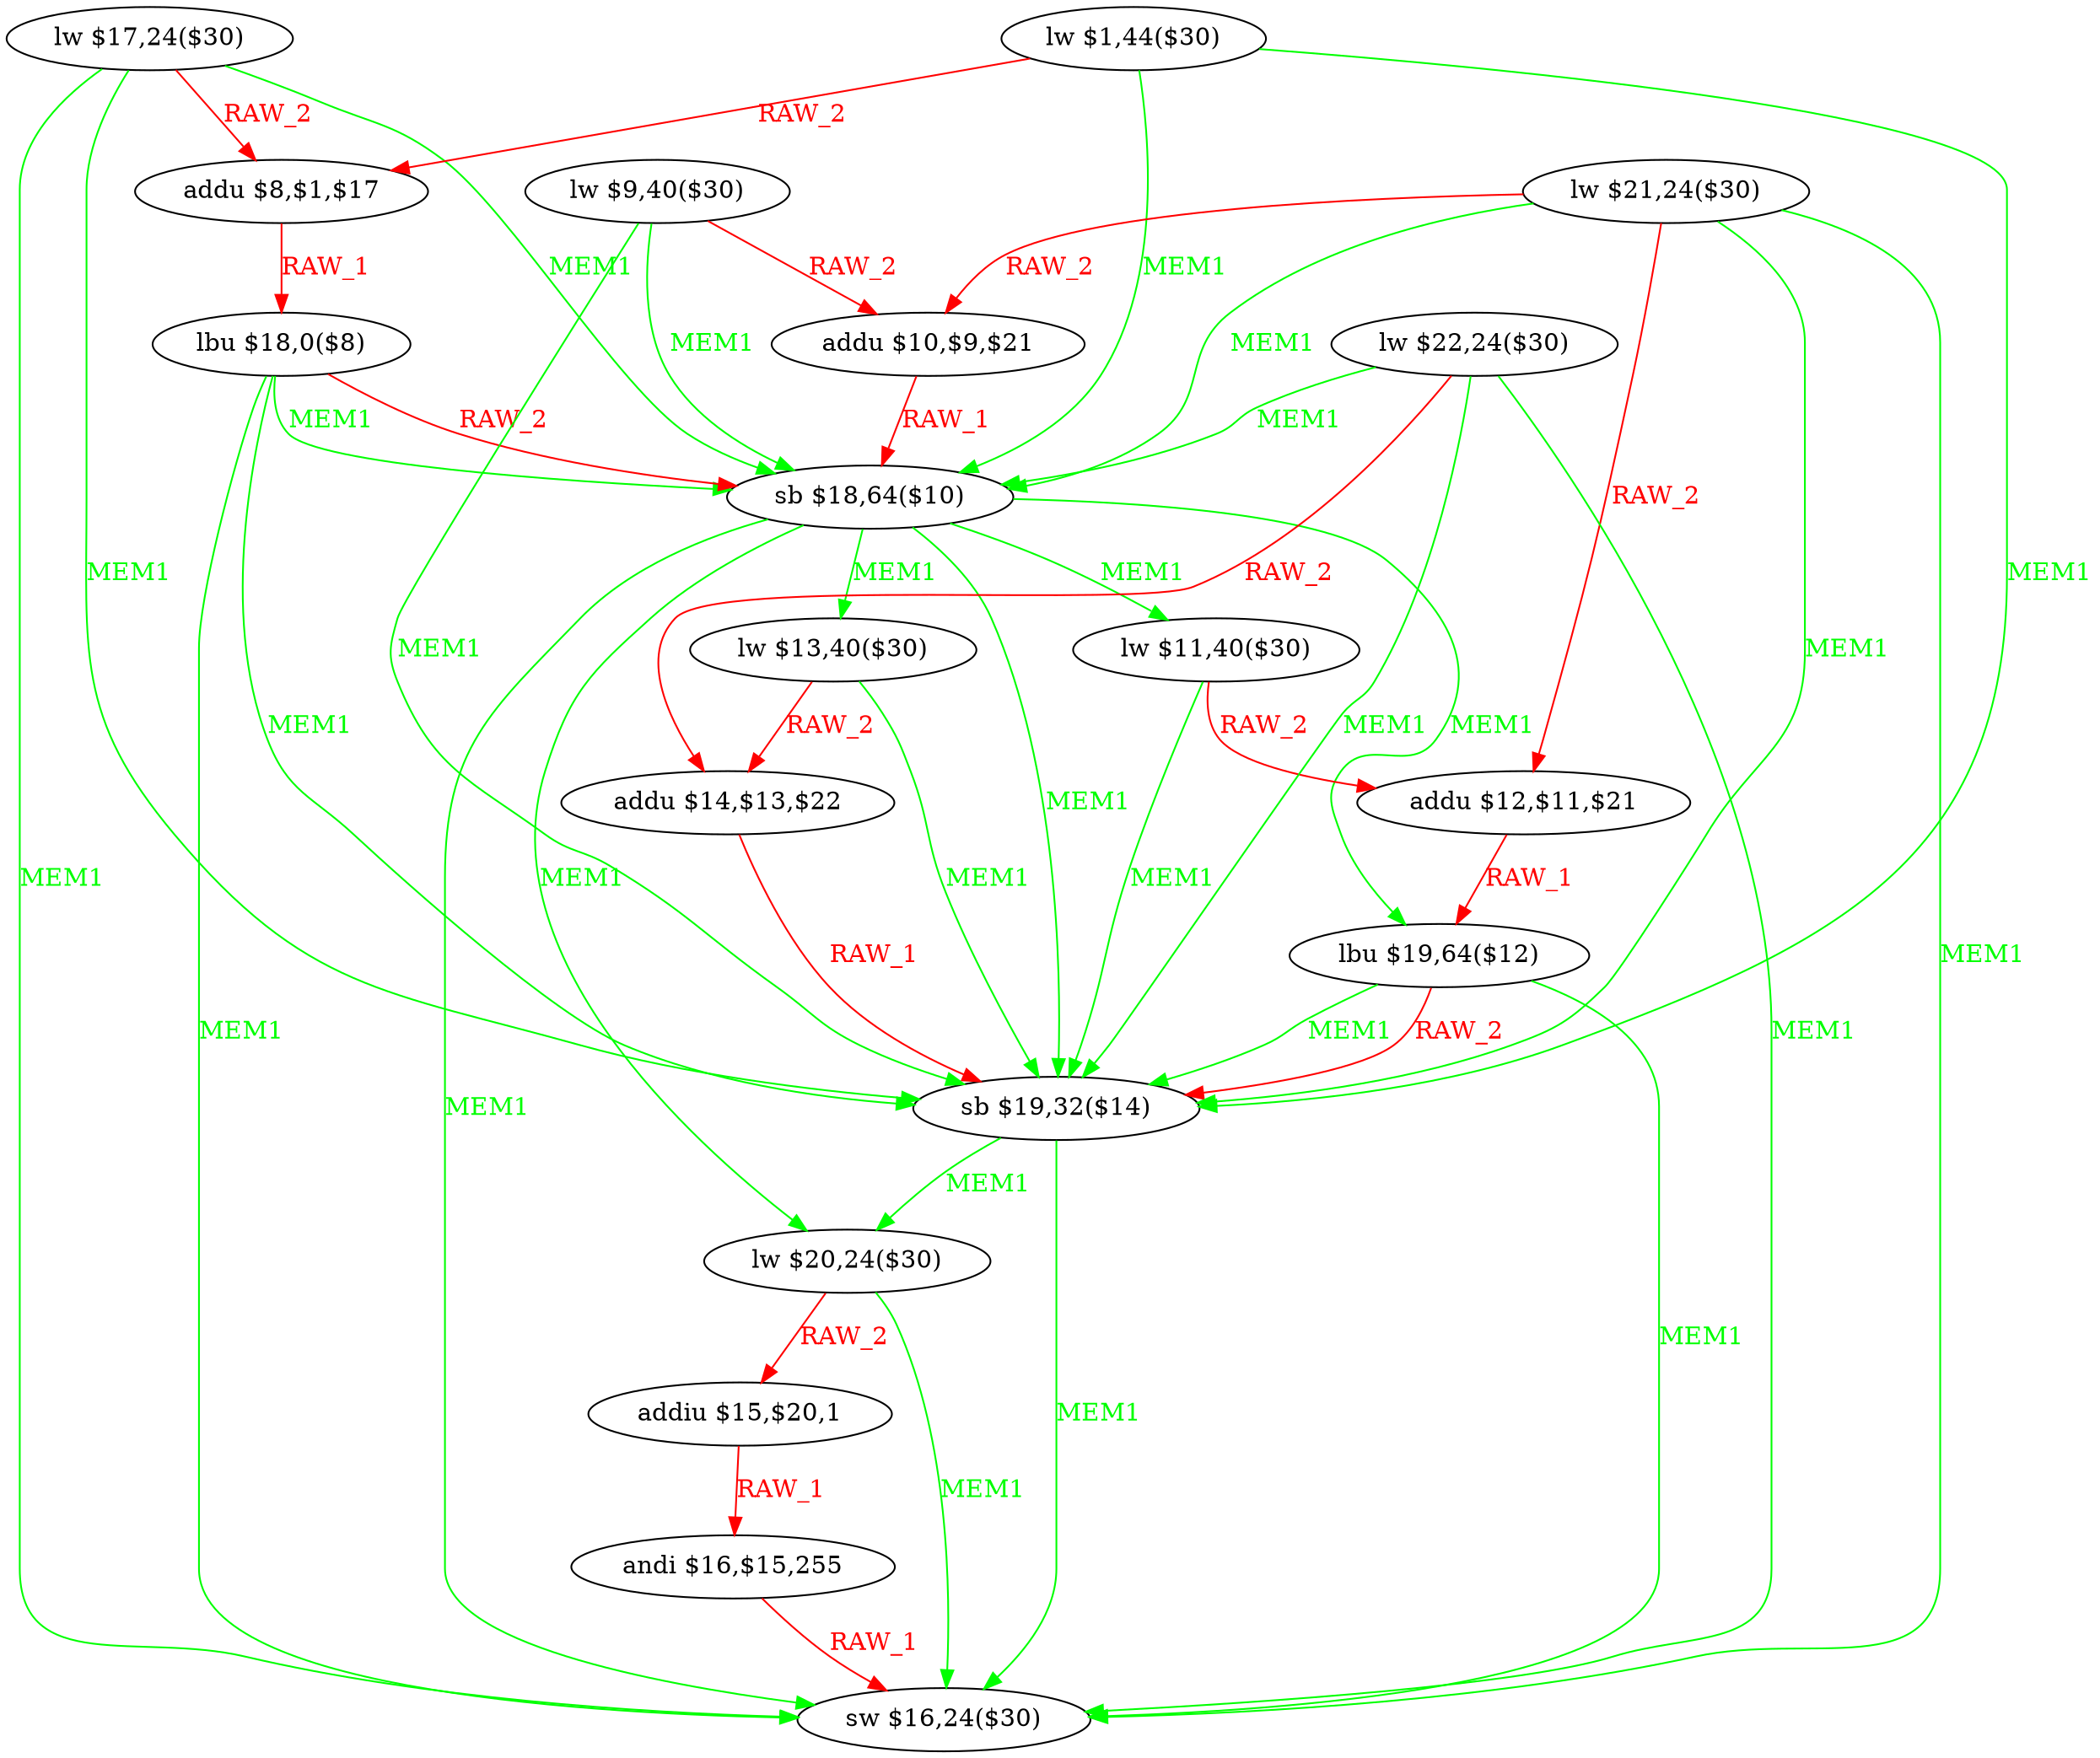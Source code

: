 digraph G1 {
node [shape = ellipse];
i0 [label = "lw $17,24($30)"] ;
i0 ->  i3 [color = red, fontcolor = red, label= "RAW_2"];
i0 ->  i8 [color = green, fontcolor = green, label= "MEM1"];
i0 ->  i14 [color = green, fontcolor = green, label= "MEM1"];
i0 ->  i18 [color = green, fontcolor = green, label= "MEM1"];
i3 [label = "addu $8,$1,$17"] ;
i3 ->  i4 [color = red, fontcolor = red, label= "RAW_1"];
i4 [label = "lbu $18,0($8)"] ;
i4 ->  i8 [color = green, fontcolor = green, label= "MEM1"];
i4 ->  i8 [color = red, fontcolor = red, label= "RAW_2"];
i4 ->  i14 [color = green, fontcolor = green, label= "MEM1"];
i4 ->  i18 [color = green, fontcolor = green, label= "MEM1"];
i8 [label = "sb $18,64($10)"] ;
i8 ->  i9 [color = green, fontcolor = green, label= "MEM1"];
i8 ->  i11 [color = green, fontcolor = green, label= "MEM1"];
i8 ->  i12 [color = green, fontcolor = green, label= "MEM1"];
i8 ->  i14 [color = green, fontcolor = green, label= "MEM1"];
i8 ->  i15 [color = green, fontcolor = green, label= "MEM1"];
i8 ->  i18 [color = green, fontcolor = green, label= "MEM1"];
i9 [label = "lw $11,40($30)"] ;
i9 ->  i10 [color = red, fontcolor = red, label= "RAW_2"];
i9 ->  i14 [color = green, fontcolor = green, label= "MEM1"];
i10 [label = "addu $12,$11,$21"] ;
i10 ->  i11 [color = red, fontcolor = red, label= "RAW_1"];
i11 [label = "lbu $19,64($12)"] ;
i11 ->  i14 [color = green, fontcolor = green, label= "MEM1"];
i11 ->  i14 [color = red, fontcolor = red, label= "RAW_2"];
i11 ->  i18 [color = green, fontcolor = green, label= "MEM1"];
i14 [label = "sb $19,32($14)"] ;
i14 ->  i15 [color = green, fontcolor = green, label= "MEM1"];
i14 ->  i18 [color = green, fontcolor = green, label= "MEM1"];
i15 [label = "lw $20,24($30)"] ;
i15 ->  i16 [color = red, fontcolor = red, label= "RAW_2"];
i15 ->  i18 [color = green, fontcolor = green, label= "MEM1"];
i16 [label = "addiu $15,$20,1"] ;
i16 ->  i17 [color = red, fontcolor = red, label= "RAW_1"];
i17 [label = "andi $16,$15,255"] ;
i17 ->  i18 [color = red, fontcolor = red, label= "RAW_1"];
i18 [label = "sw $16,24($30)"] ;
i12 [label = "lw $13,40($30)"] ;
i12 ->  i13 [color = red, fontcolor = red, label= "RAW_2"];
i12 ->  i14 [color = green, fontcolor = green, label= "MEM1"];
i13 [label = "addu $14,$13,$22"] ;
i13 ->  i14 [color = red, fontcolor = red, label= "RAW_1"];
i1 [label = "lw $1,44($30)"] ;
i1 ->  i3 [color = red, fontcolor = red, label= "RAW_2"];
i1 ->  i8 [color = green, fontcolor = green, label= "MEM1"];
i1 ->  i14 [color = green, fontcolor = green, label= "MEM1"];
i2 [label = "lw $21,24($30)"] ;
i2 ->  i7 [color = red, fontcolor = red, label= "RAW_2"];
i2 ->  i8 [color = green, fontcolor = green, label= "MEM1"];
i2 ->  i10 [color = red, fontcolor = red, label= "RAW_2"];
i2 ->  i14 [color = green, fontcolor = green, label= "MEM1"];
i2 ->  i18 [color = green, fontcolor = green, label= "MEM1"];
i7 [label = "addu $10,$9,$21"] ;
i7 ->  i8 [color = red, fontcolor = red, label= "RAW_1"];
i5 [label = "lw $9,40($30)"] ;
i5 ->  i7 [color = red, fontcolor = red, label= "RAW_2"];
i5 ->  i8 [color = green, fontcolor = green, label= "MEM1"];
i5 ->  i14 [color = green, fontcolor = green, label= "MEM1"];
i6 [label = "lw $22,24($30)"] ;
i6 ->  i8 [color = green, fontcolor = green, label= "MEM1"];
i6 ->  i13 [color = red, fontcolor = red, label= "RAW_2"];
i6 ->  i14 [color = green, fontcolor = green, label= "MEM1"];
i6 ->  i18 [color = green, fontcolor = green, label= "MEM1"];
}
